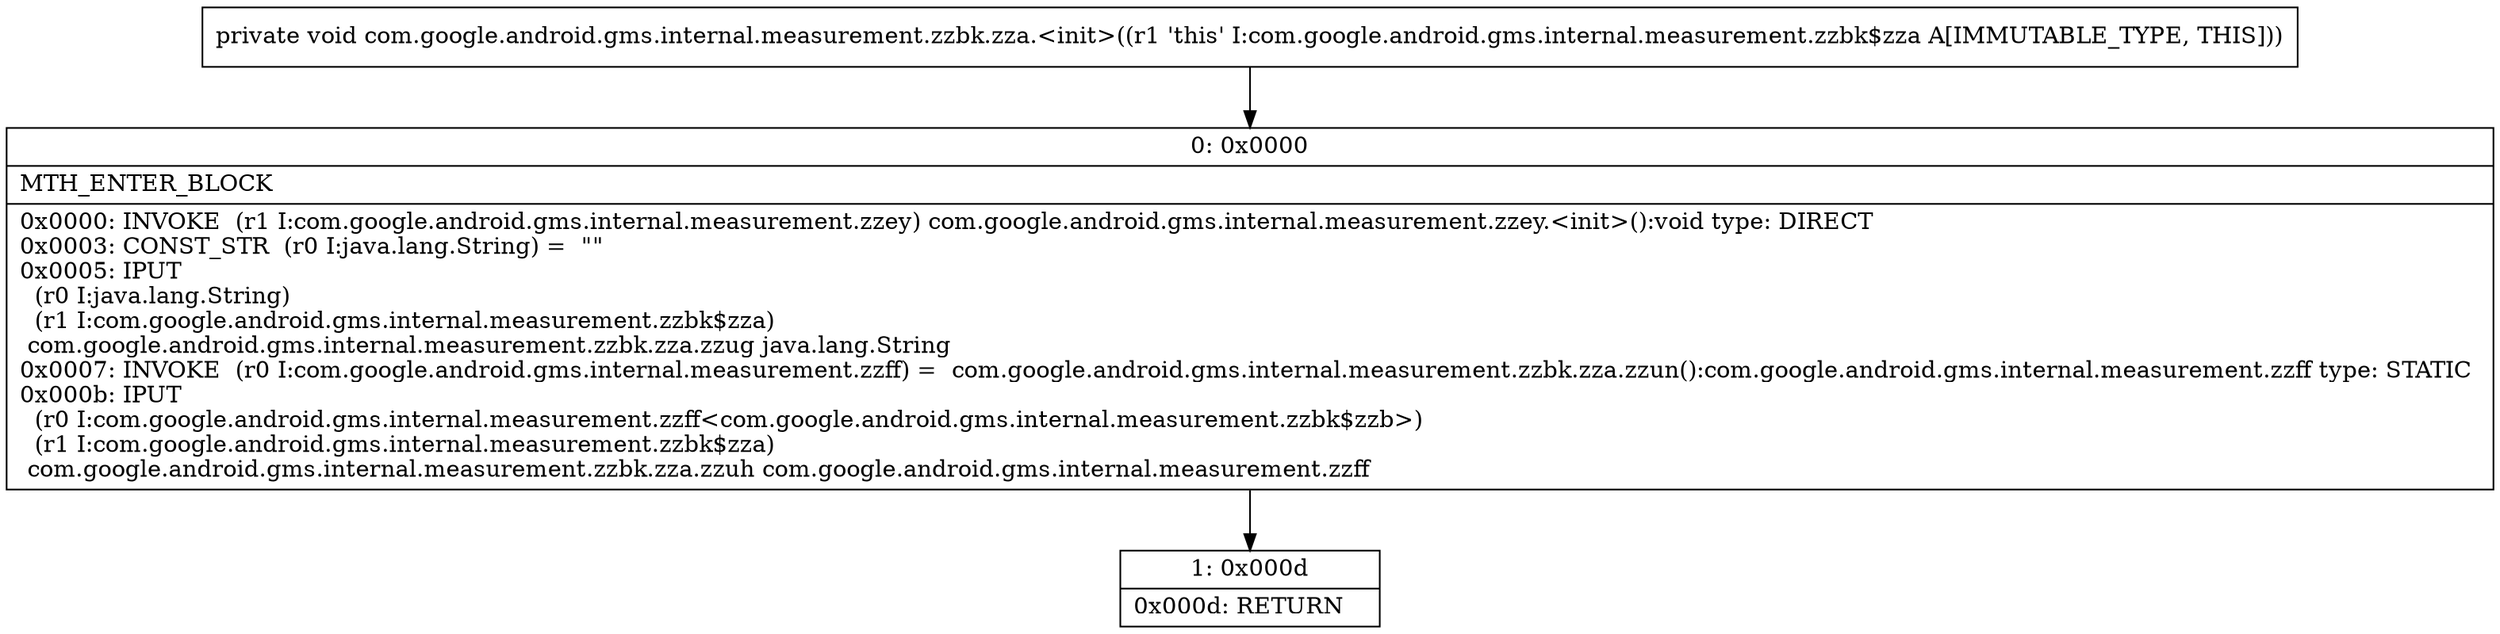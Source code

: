 digraph "CFG forcom.google.android.gms.internal.measurement.zzbk.zza.\<init\>()V" {
Node_0 [shape=record,label="{0\:\ 0x0000|MTH_ENTER_BLOCK\l|0x0000: INVOKE  (r1 I:com.google.android.gms.internal.measurement.zzey) com.google.android.gms.internal.measurement.zzey.\<init\>():void type: DIRECT \l0x0003: CONST_STR  (r0 I:java.lang.String) =  \"\" \l0x0005: IPUT  \l  (r0 I:java.lang.String)\l  (r1 I:com.google.android.gms.internal.measurement.zzbk$zza)\l com.google.android.gms.internal.measurement.zzbk.zza.zzug java.lang.String \l0x0007: INVOKE  (r0 I:com.google.android.gms.internal.measurement.zzff) =  com.google.android.gms.internal.measurement.zzbk.zza.zzun():com.google.android.gms.internal.measurement.zzff type: STATIC \l0x000b: IPUT  \l  (r0 I:com.google.android.gms.internal.measurement.zzff\<com.google.android.gms.internal.measurement.zzbk$zzb\>)\l  (r1 I:com.google.android.gms.internal.measurement.zzbk$zza)\l com.google.android.gms.internal.measurement.zzbk.zza.zzuh com.google.android.gms.internal.measurement.zzff \l}"];
Node_1 [shape=record,label="{1\:\ 0x000d|0x000d: RETURN   \l}"];
MethodNode[shape=record,label="{private void com.google.android.gms.internal.measurement.zzbk.zza.\<init\>((r1 'this' I:com.google.android.gms.internal.measurement.zzbk$zza A[IMMUTABLE_TYPE, THIS])) }"];
MethodNode -> Node_0;
Node_0 -> Node_1;
}

